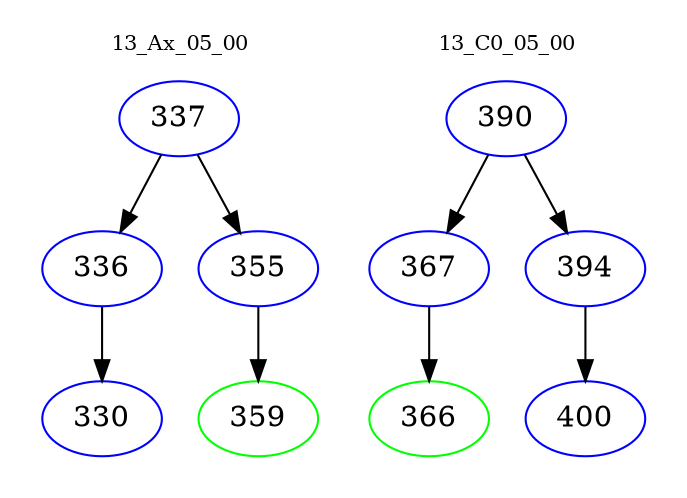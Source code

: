 digraph{
subgraph cluster_0 {
color = white
label = "13_Ax_05_00";
fontsize=10;
T0_337 [label="337", color="blue"]
T0_337 -> T0_336 [color="black"]
T0_336 [label="336", color="blue"]
T0_336 -> T0_330 [color="black"]
T0_330 [label="330", color="blue"]
T0_337 -> T0_355 [color="black"]
T0_355 [label="355", color="blue"]
T0_355 -> T0_359 [color="black"]
T0_359 [label="359", color="green"]
}
subgraph cluster_1 {
color = white
label = "13_C0_05_00";
fontsize=10;
T1_390 [label="390", color="blue"]
T1_390 -> T1_367 [color="black"]
T1_367 [label="367", color="blue"]
T1_367 -> T1_366 [color="black"]
T1_366 [label="366", color="green"]
T1_390 -> T1_394 [color="black"]
T1_394 [label="394", color="blue"]
T1_394 -> T1_400 [color="black"]
T1_400 [label="400", color="blue"]
}
}
